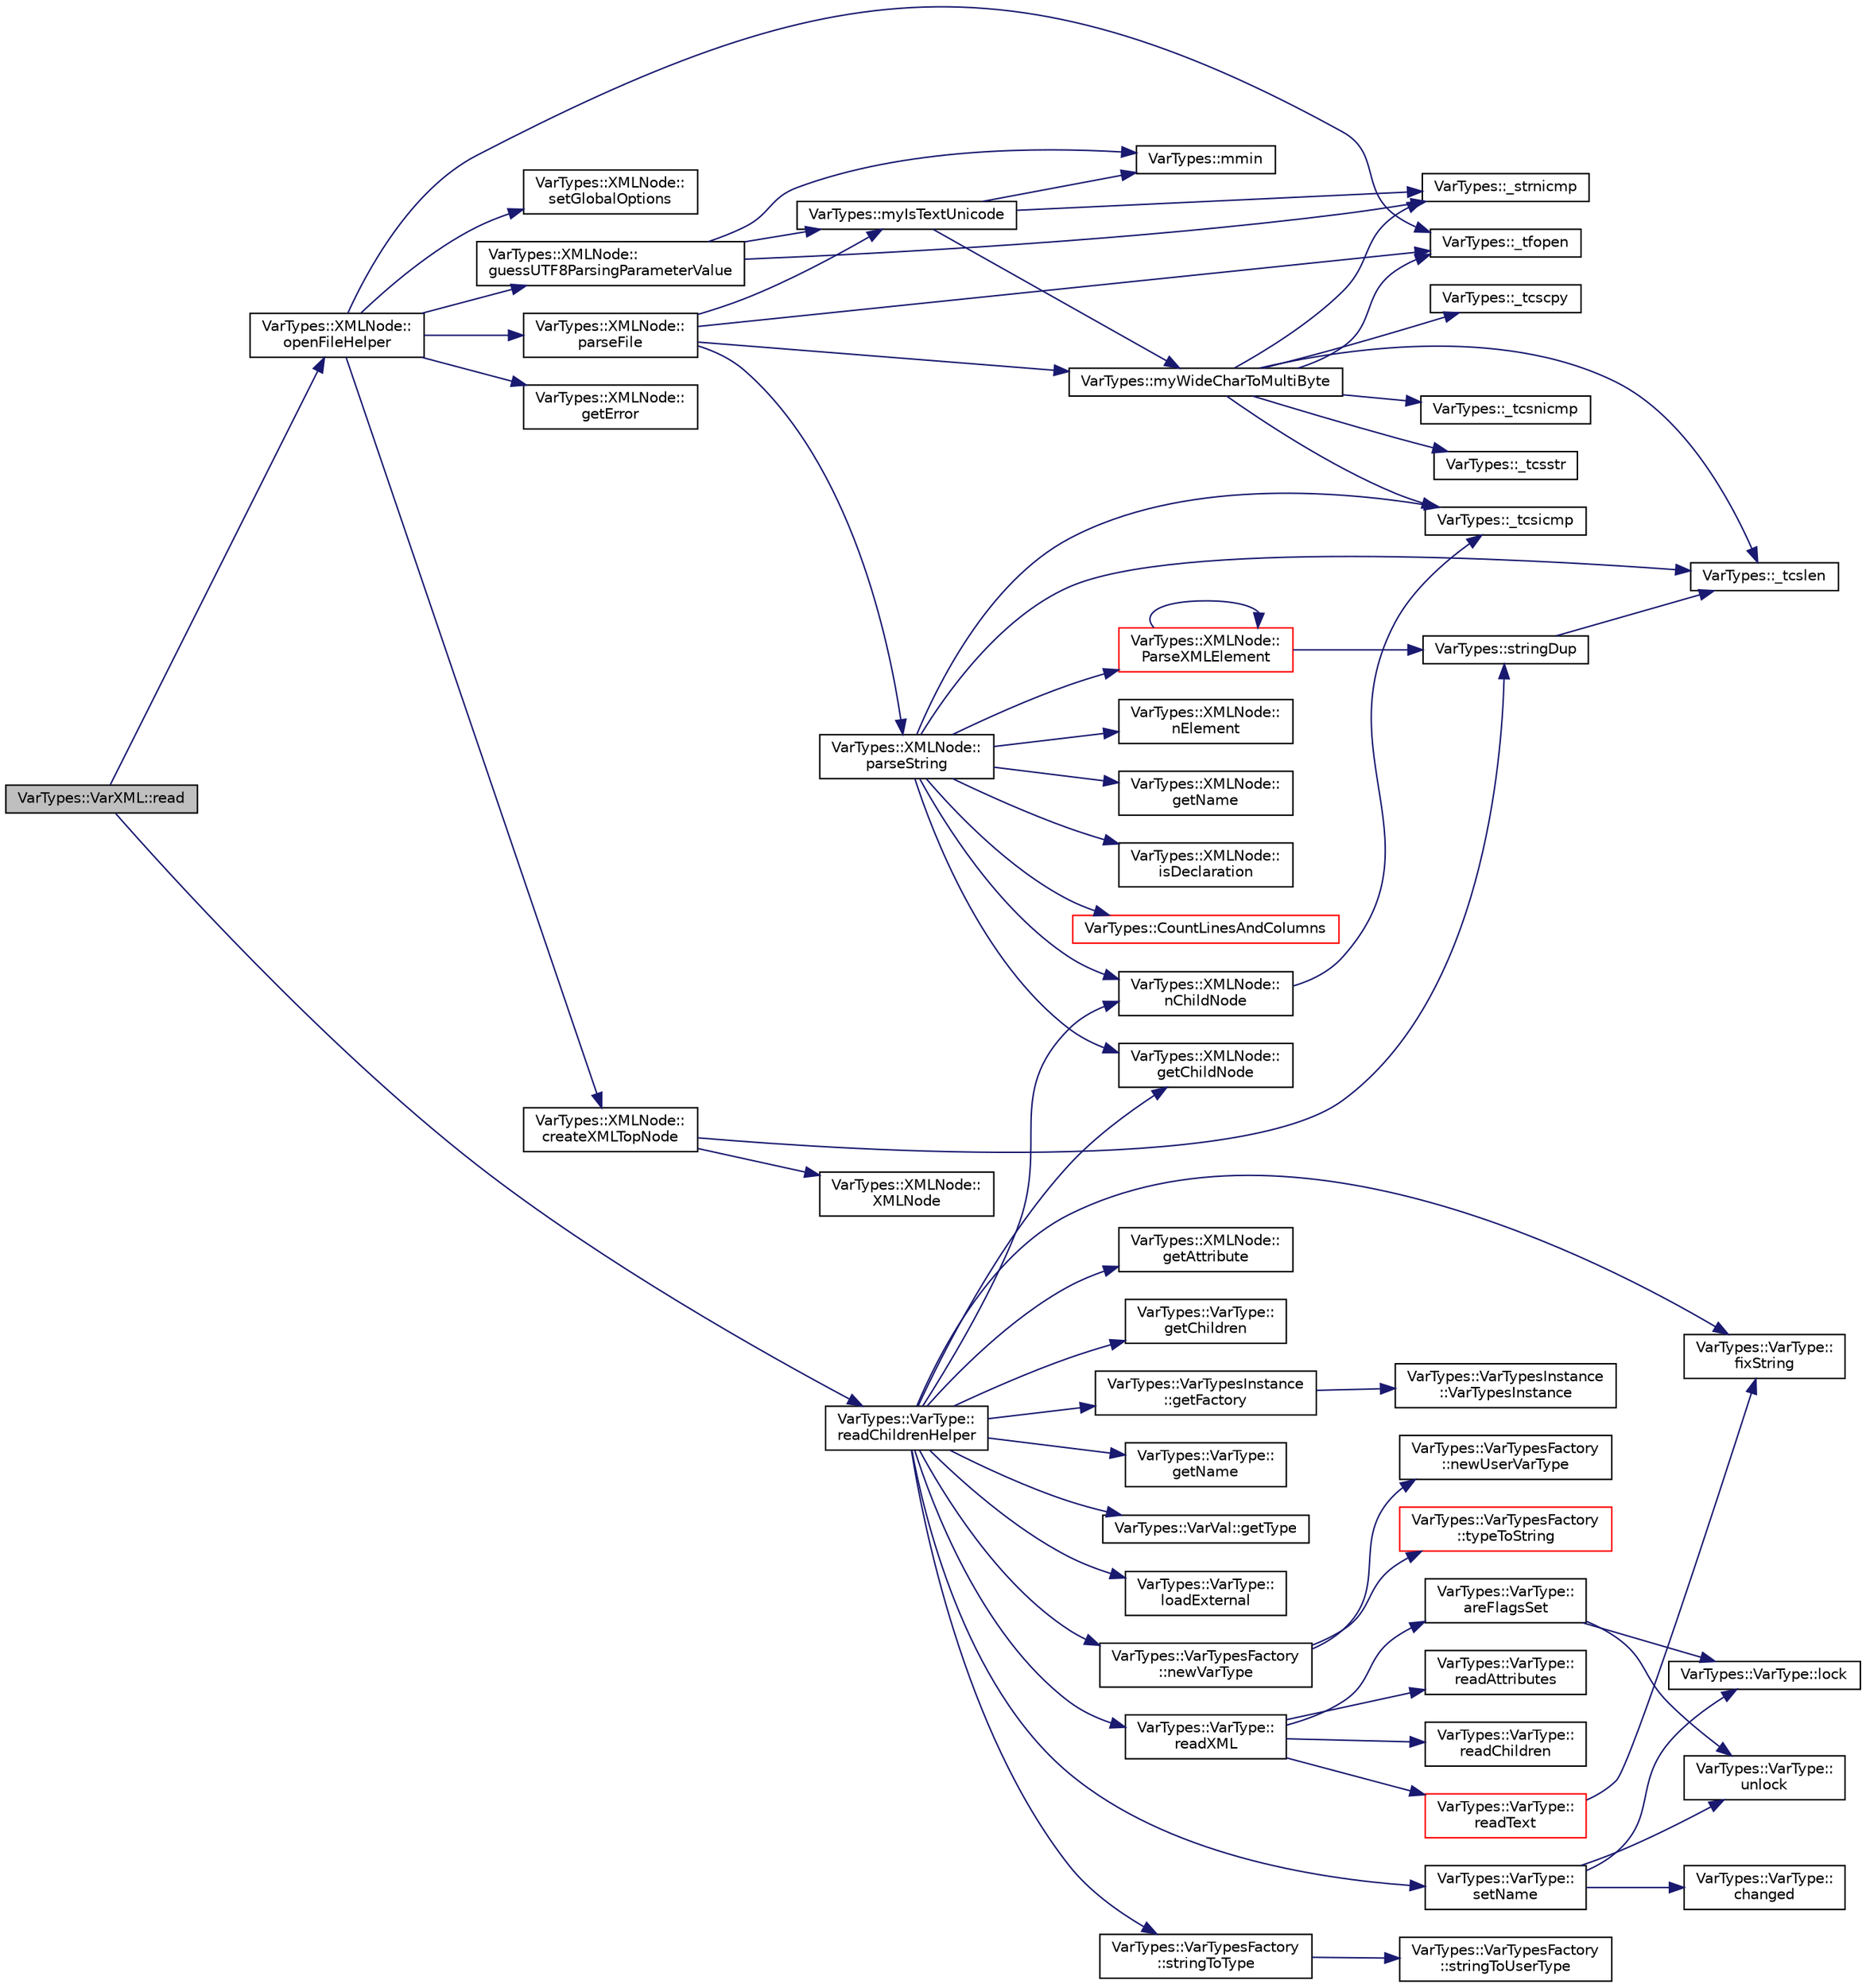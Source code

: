 digraph "VarTypes::VarXML::read"
{
 // INTERACTIVE_SVG=YES
  edge [fontname="Helvetica",fontsize="10",labelfontname="Helvetica",labelfontsize="10"];
  node [fontname="Helvetica",fontsize="10",shape=record];
  rankdir="LR";
  Node1 [label="VarTypes::VarXML::read",height=0.2,width=0.4,color="black", fillcolor="grey75", style="filled", fontcolor="black"];
  Node1 -> Node2 [color="midnightblue",fontsize="10",style="solid",fontname="Helvetica"];
  Node2 [label="VarTypes::XMLNode::\lopenFileHelper",height=0.2,width=0.4,color="black", fillcolor="white", style="filled",URL="$dd/df5/struct_var_types_1_1_x_m_l_node.html#a094bff6322584b5cbec7c0cffab2204e"];
  Node2 -> Node3 [color="midnightblue",fontsize="10",style="solid",fontname="Helvetica"];
  Node3 [label="VarTypes::_tfopen",height=0.2,width=0.4,color="black", fillcolor="white", style="filled",URL="$d1/dde/namespace_var_types.html#a082ff12816b37e226e83fad7152c8a79"];
  Node2 -> Node4 [color="midnightblue",fontsize="10",style="solid",fontname="Helvetica"];
  Node4 [label="VarTypes::XMLNode::\lsetGlobalOptions",height=0.2,width=0.4,color="black", fillcolor="white", style="filled",URL="$dd/df5/struct_var_types_1_1_x_m_l_node.html#ae905804b7b4480e3a6da5b5f17fceeb3"];
  Node2 -> Node5 [color="midnightblue",fontsize="10",style="solid",fontname="Helvetica"];
  Node5 [label="VarTypes::XMLNode::\lguessUTF8ParsingParameterValue",height=0.2,width=0.4,color="black", fillcolor="white", style="filled",URL="$dd/df5/struct_var_types_1_1_x_m_l_node.html#ae6492c7313390ccae9582962fddda9f4"];
  Node5 -> Node6 [color="midnightblue",fontsize="10",style="solid",fontname="Helvetica"];
  Node6 [label="VarTypes::myIsTextUnicode",height=0.2,width=0.4,color="black", fillcolor="white", style="filled",URL="$d1/dde/namespace_var_types.html#a96ef7a052862123ba3a3ffe21f4aacfa"];
  Node6 -> Node7 [color="midnightblue",fontsize="10",style="solid",fontname="Helvetica"];
  Node7 [label="VarTypes::_strnicmp",height=0.2,width=0.4,color="black", fillcolor="white", style="filled",URL="$d1/dde/namespace_var_types.html#af52f055a46a1fa71cb78a3a0077dd687"];
  Node6 -> Node8 [color="midnightblue",fontsize="10",style="solid",fontname="Helvetica"];
  Node8 [label="VarTypes::mmin",height=0.2,width=0.4,color="black", fillcolor="white", style="filled",URL="$d1/dde/namespace_var_types.html#a79336a796427f5695c30245788a8b484"];
  Node6 -> Node9 [color="midnightblue",fontsize="10",style="solid",fontname="Helvetica"];
  Node9 [label="VarTypes::myWideCharToMultiByte",height=0.2,width=0.4,color="black", fillcolor="white", style="filled",URL="$d1/dde/namespace_var_types.html#a6787715045c42131396c03f2c811dc59"];
  Node9 -> Node7 [color="midnightblue",fontsize="10",style="solid",fontname="Helvetica"];
  Node9 -> Node10 [color="midnightblue",fontsize="10",style="solid",fontname="Helvetica"];
  Node10 [label="VarTypes::_tcscpy",height=0.2,width=0.4,color="black", fillcolor="white", style="filled",URL="$d1/dde/namespace_var_types.html#a6fff4e7b88089652d2d8ade07bbe0df7"];
  Node9 -> Node11 [color="midnightblue",fontsize="10",style="solid",fontname="Helvetica"];
  Node11 [label="VarTypes::_tcsicmp",height=0.2,width=0.4,color="black", fillcolor="white", style="filled",URL="$d1/dde/namespace_var_types.html#af64b449517cf3d9ef1b19a7323bfd99c"];
  Node9 -> Node12 [color="midnightblue",fontsize="10",style="solid",fontname="Helvetica"];
  Node12 [label="VarTypes::_tcslen",height=0.2,width=0.4,color="black", fillcolor="white", style="filled",URL="$d1/dde/namespace_var_types.html#a33f094a769ad68c264640d65736e12df"];
  Node9 -> Node13 [color="midnightblue",fontsize="10",style="solid",fontname="Helvetica"];
  Node13 [label="VarTypes::_tcsnicmp",height=0.2,width=0.4,color="black", fillcolor="white", style="filled",URL="$d1/dde/namespace_var_types.html#a2174205992bd64227e480b567e5a9065"];
  Node9 -> Node14 [color="midnightblue",fontsize="10",style="solid",fontname="Helvetica"];
  Node14 [label="VarTypes::_tcsstr",height=0.2,width=0.4,color="black", fillcolor="white", style="filled",URL="$d1/dde/namespace_var_types.html#a9caa6f2a97f5c5e328d6d5346e42f1bf"];
  Node9 -> Node3 [color="midnightblue",fontsize="10",style="solid",fontname="Helvetica"];
  Node5 -> Node8 [color="midnightblue",fontsize="10",style="solid",fontname="Helvetica"];
  Node5 -> Node7 [color="midnightblue",fontsize="10",style="solid",fontname="Helvetica"];
  Node2 -> Node15 [color="midnightblue",fontsize="10",style="solid",fontname="Helvetica"];
  Node15 [label="VarTypes::XMLNode::\lparseFile",height=0.2,width=0.4,color="black", fillcolor="white", style="filled",URL="$dd/df5/struct_var_types_1_1_x_m_l_node.html#a55f5fb016d367b3b883f30d8aaa98c3e"];
  Node15 -> Node3 [color="midnightblue",fontsize="10",style="solid",fontname="Helvetica"];
  Node15 -> Node6 [color="midnightblue",fontsize="10",style="solid",fontname="Helvetica"];
  Node15 -> Node9 [color="midnightblue",fontsize="10",style="solid",fontname="Helvetica"];
  Node15 -> Node16 [color="midnightblue",fontsize="10",style="solid",fontname="Helvetica"];
  Node16 [label="VarTypes::XMLNode::\lparseString",height=0.2,width=0.4,color="black", fillcolor="white", style="filled",URL="$dd/df5/struct_var_types_1_1_x_m_l_node.html#a112ce71bcafb4e03a4a6d8f909f3a3de"];
  Node16 -> Node17 [color="midnightblue",fontsize="10",style="solid",fontname="Helvetica"];
  Node17 [label="VarTypes::XMLNode::\lParseXMLElement",height=0.2,width=0.4,color="red", fillcolor="white", style="filled",URL="$dd/df5/struct_var_types_1_1_x_m_l_node.html#abf5cf181da87518047ad51d7c0e45d1f"];
  Node17 -> Node18 [color="midnightblue",fontsize="10",style="solid",fontname="Helvetica"];
  Node18 [label="VarTypes::stringDup",height=0.2,width=0.4,color="black", fillcolor="white", style="filled",URL="$d1/dde/namespace_var_types.html#af79aab010747d6340009c2e1d6deb9a8"];
  Node18 -> Node12 [color="midnightblue",fontsize="10",style="solid",fontname="Helvetica"];
  Node17 -> Node17 [color="midnightblue",fontsize="10",style="solid",fontname="Helvetica"];
  Node16 -> Node19 [color="midnightblue",fontsize="10",style="solid",fontname="Helvetica"];
  Node19 [label="VarTypes::XMLNode::\lnChildNode",height=0.2,width=0.4,color="black", fillcolor="white", style="filled",URL="$dd/df5/struct_var_types_1_1_x_m_l_node.html#a5301934f1677447edf0cb3a583bc7d9f"];
  Node19 -> Node11 [color="midnightblue",fontsize="10",style="solid",fontname="Helvetica"];
  Node16 -> Node20 [color="midnightblue",fontsize="10",style="solid",fontname="Helvetica"];
  Node20 [label="VarTypes::XMLNode::\lnElement",height=0.2,width=0.4,color="black", fillcolor="white", style="filled",URL="$dd/df5/struct_var_types_1_1_x_m_l_node.html#a6d2cd6efa5a4e526b2d94ec9d05436d0"];
  Node16 -> Node21 [color="midnightblue",fontsize="10",style="solid",fontname="Helvetica"];
  Node21 [label="VarTypes::XMLNode::\lgetChildNode",height=0.2,width=0.4,color="black", fillcolor="white", style="filled",URL="$dd/df5/struct_var_types_1_1_x_m_l_node.html#ae1d6588d6d9fc76983ddaac9c1ee0a96"];
  Node16 -> Node22 [color="midnightblue",fontsize="10",style="solid",fontname="Helvetica"];
  Node22 [label="VarTypes::XMLNode::\lgetName",height=0.2,width=0.4,color="black", fillcolor="white", style="filled",URL="$dd/df5/struct_var_types_1_1_x_m_l_node.html#ad3357b197b0963a3161ea6bde15a6ded"];
  Node16 -> Node12 [color="midnightblue",fontsize="10",style="solid",fontname="Helvetica"];
  Node16 -> Node11 [color="midnightblue",fontsize="10",style="solid",fontname="Helvetica"];
  Node16 -> Node23 [color="midnightblue",fontsize="10",style="solid",fontname="Helvetica"];
  Node23 [label="VarTypes::XMLNode::\lisDeclaration",height=0.2,width=0.4,color="black", fillcolor="white", style="filled",URL="$dd/df5/struct_var_types_1_1_x_m_l_node.html#a895ffd48712b7d8465694f10be64de8d"];
  Node16 -> Node24 [color="midnightblue",fontsize="10",style="solid",fontname="Helvetica"];
  Node24 [label="VarTypes::CountLinesAndColumns",height=0.2,width=0.4,color="red", fillcolor="white", style="filled",URL="$d1/dde/namespace_var_types.html#ad0930604b7d7a59019ea541cfacdf16c"];
  Node2 -> Node25 [color="midnightblue",fontsize="10",style="solid",fontname="Helvetica"];
  Node25 [label="VarTypes::XMLNode::\lgetError",height=0.2,width=0.4,color="black", fillcolor="white", style="filled",URL="$dd/df5/struct_var_types_1_1_x_m_l_node.html#a063b943862ccb50ae45c34151aa2e5d2"];
  Node2 -> Node26 [color="midnightblue",fontsize="10",style="solid",fontname="Helvetica"];
  Node26 [label="VarTypes::XMLNode::\lcreateXMLTopNode",height=0.2,width=0.4,color="black", fillcolor="white", style="filled",URL="$dd/df5/struct_var_types_1_1_x_m_l_node.html#aa3f916a960f624c4515a32fc9589bdf6"];
  Node26 -> Node27 [color="midnightblue",fontsize="10",style="solid",fontname="Helvetica"];
  Node27 [label="VarTypes::XMLNode::\lXMLNode",height=0.2,width=0.4,color="black", fillcolor="white", style="filled",URL="$dd/df5/struct_var_types_1_1_x_m_l_node.html#ae6834d244daa840b54ed19dff36fbaab"];
  Node26 -> Node18 [color="midnightblue",fontsize="10",style="solid",fontname="Helvetica"];
  Node1 -> Node28 [color="midnightblue",fontsize="10",style="solid",fontname="Helvetica"];
  Node28 [label="VarTypes::VarType::\lreadChildrenHelper",height=0.2,width=0.4,color="black", fillcolor="white", style="filled",URL="$d4/d59/class_var_types_1_1_var_type.html#abc6e10025322f3fc5e0e0802c5a5f8d2",tooltip="A helper function to read a list of children from XML and convert it to a vector of VarType nodes..."];
  Node28 -> Node29 [color="midnightblue",fontsize="10",style="solid",fontname="Helvetica"];
  Node29 [label="VarTypes::VarType::\lfixString",height=0.2,width=0.4,color="black", fillcolor="white", style="filled",URL="$d4/d59/class_var_types_1_1_var_type.html#ab91a8fb9e1913ba95bd0ae78690e9014"];
  Node28 -> Node30 [color="midnightblue",fontsize="10",style="solid",fontname="Helvetica"];
  Node30 [label="VarTypes::XMLNode::\lgetAttribute",height=0.2,width=0.4,color="black", fillcolor="white", style="filled",URL="$dd/df5/struct_var_types_1_1_x_m_l_node.html#a63a980fcd642b60f109128d9a2d92b40"];
  Node28 -> Node21 [color="midnightblue",fontsize="10",style="solid",fontname="Helvetica"];
  Node28 -> Node31 [color="midnightblue",fontsize="10",style="solid",fontname="Helvetica"];
  Node31 [label="VarTypes::VarType::\lgetChildren",height=0.2,width=0.4,color="black", fillcolor="white", style="filled",URL="$d4/d59/class_var_types_1_1_var_type.html#a0ffcbb6662d2e9f1590b3f0387a458e2"];
  Node28 -> Node32 [color="midnightblue",fontsize="10",style="solid",fontname="Helvetica"];
  Node32 [label="VarTypes::VarTypesInstance\l::getFactory",height=0.2,width=0.4,color="black", fillcolor="white", style="filled",URL="$d0/d6d/class_var_types_1_1_var_types_instance.html#a408eb4228a2ef962ccaa16cf2c3fd012"];
  Node32 -> Node33 [color="midnightblue",fontsize="10",style="solid",fontname="Helvetica"];
  Node33 [label="VarTypes::VarTypesInstance\l::VarTypesInstance",height=0.2,width=0.4,color="black", fillcolor="white", style="filled",URL="$d0/d6d/class_var_types_1_1_var_types_instance.html#a98f863268ab29c225894a1d6e2fe86e8"];
  Node28 -> Node34 [color="midnightblue",fontsize="10",style="solid",fontname="Helvetica"];
  Node34 [label="VarTypes::VarType::\lgetName",height=0.2,width=0.4,color="black", fillcolor="white", style="filled",URL="$d4/d59/class_var_types_1_1_var_type.html#a1b2c2afe68e503417551b47a643fb5c2",tooltip="Get the string label of this node. "];
  Node28 -> Node35 [color="midnightblue",fontsize="10",style="solid",fontname="Helvetica"];
  Node35 [label="VarTypes::VarVal::getType",height=0.2,width=0.4,color="black", fillcolor="white", style="filled",URL="$d6/de8/class_var_types_1_1_var_val.html#a055099df08f318d6b870271687972c01",tooltip="Get the type of this VarType node. "];
  Node28 -> Node36 [color="midnightblue",fontsize="10",style="solid",fontname="Helvetica"];
  Node36 [label="VarTypes::VarType::\lloadExternal",height=0.2,width=0.4,color="black", fillcolor="white", style="filled",URL="$d4/d59/class_var_types_1_1_var_type.html#ac82ec43827e13b857182f03e620588de"];
  Node28 -> Node19 [color="midnightblue",fontsize="10",style="solid",fontname="Helvetica"];
  Node28 -> Node37 [color="midnightblue",fontsize="10",style="solid",fontname="Helvetica"];
  Node37 [label="VarTypes::VarTypesFactory\l::newVarType",height=0.2,width=0.4,color="black", fillcolor="white", style="filled",URL="$db/dd8/class_var_types_1_1_var_types_factory.html#a6af386fdd6d1c49af75ba17470c986f3"];
  Node37 -> Node38 [color="midnightblue",fontsize="10",style="solid",fontname="Helvetica"];
  Node38 [label="VarTypes::VarTypesFactory\l::newUserVarType",height=0.2,width=0.4,color="black", fillcolor="white", style="filled",URL="$db/dd8/class_var_types_1_1_var_types_factory.html#ab8f397d201370a4068cb73ca5fb8b1a2"];
  Node37 -> Node39 [color="midnightblue",fontsize="10",style="solid",fontname="Helvetica"];
  Node39 [label="VarTypes::VarTypesFactory\l::typeToString",height=0.2,width=0.4,color="red", fillcolor="white", style="filled",URL="$db/dd8/class_var_types_1_1_var_types_factory.html#a86b348b8b216141ce17d80b3278562d9"];
  Node28 -> Node40 [color="midnightblue",fontsize="10",style="solid",fontname="Helvetica"];
  Node40 [label="VarTypes::VarType::\lreadXML",height=0.2,width=0.4,color="black", fillcolor="white", style="filled",URL="$d4/d59/class_var_types_1_1_var_type.html#a6919a7473e271fb3f58eeda24f430a56",tooltip="Let this VarType node load the contents of an XMLNode. "];
  Node40 -> Node41 [color="midnightblue",fontsize="10",style="solid",fontname="Helvetica"];
  Node41 [label="VarTypes::VarType::\lareFlagsSet",height=0.2,width=0.4,color="black", fillcolor="white", style="filled",URL="$d4/d59/class_var_types_1_1_var_type.html#a3dfdff2c70a8fbe73db4fbdd756059b3"];
  Node41 -> Node42 [color="midnightblue",fontsize="10",style="solid",fontname="Helvetica"];
  Node42 [label="VarTypes::VarType::lock",height=0.2,width=0.4,color="black", fillcolor="white", style="filled",URL="$d4/d59/class_var_types_1_1_var_type.html#ae3cc30264a849e50988b92ed305d80d2"];
  Node41 -> Node43 [color="midnightblue",fontsize="10",style="solid",fontname="Helvetica"];
  Node43 [label="VarTypes::VarType::\lunlock",height=0.2,width=0.4,color="black", fillcolor="white", style="filled",URL="$d4/d59/class_var_types_1_1_var_type.html#aa879148410da333f6b9bf5c5e58fbad8"];
  Node40 -> Node44 [color="midnightblue",fontsize="10",style="solid",fontname="Helvetica"];
  Node44 [label="VarTypes::VarType::\lreadAttributes",height=0.2,width=0.4,color="black", fillcolor="white", style="filled",URL="$d4/d59/class_var_types_1_1_var_type.html#a07ebd369e93561cac2e5f3dc8264f38c"];
  Node40 -> Node45 [color="midnightblue",fontsize="10",style="solid",fontname="Helvetica"];
  Node45 [label="VarTypes::VarType::\lreadChildren",height=0.2,width=0.4,color="black", fillcolor="white", style="filled",URL="$d4/d59/class_var_types_1_1_var_type.html#a372c5b544286d0774ea0182ee14eb8eb"];
  Node40 -> Node46 [color="midnightblue",fontsize="10",style="solid",fontname="Helvetica"];
  Node46 [label="VarTypes::VarType::\lreadText",height=0.2,width=0.4,color="red", fillcolor="white", style="filled",URL="$d4/d59/class_var_types_1_1_var_type.html#ae21cfa610f60de9db3185f1843a007c1"];
  Node46 -> Node29 [color="midnightblue",fontsize="10",style="solid",fontname="Helvetica"];
  Node28 -> Node47 [color="midnightblue",fontsize="10",style="solid",fontname="Helvetica"];
  Node47 [label="VarTypes::VarType::\lsetName",height=0.2,width=0.4,color="black", fillcolor="white", style="filled",URL="$d4/d59/class_var_types_1_1_var_type.html#a323df27bbbe7d4dfa771d4af772c3b48",tooltip="Set the string label of this node. "];
  Node47 -> Node48 [color="midnightblue",fontsize="10",style="solid",fontname="Helvetica"];
  Node48 [label="VarTypes::VarType::\lchanged",height=0.2,width=0.4,color="black", fillcolor="white", style="filled",URL="$d4/d59/class_var_types_1_1_var_type.html#a25814e23ce918002421797d6a1d1fba3"];
  Node47 -> Node42 [color="midnightblue",fontsize="10",style="solid",fontname="Helvetica"];
  Node47 -> Node43 [color="midnightblue",fontsize="10",style="solid",fontname="Helvetica"];
  Node28 -> Node49 [color="midnightblue",fontsize="10",style="solid",fontname="Helvetica"];
  Node49 [label="VarTypes::VarTypesFactory\l::stringToType",height=0.2,width=0.4,color="black", fillcolor="white", style="filled",URL="$db/dd8/class_var_types_1_1_var_types_factory.html#acbd472b924de91fcd46f151db1e9bd49"];
  Node49 -> Node50 [color="midnightblue",fontsize="10",style="solid",fontname="Helvetica"];
  Node50 [label="VarTypes::VarTypesFactory\l::stringToUserType",height=0.2,width=0.4,color="black", fillcolor="white", style="filled",URL="$db/dd8/class_var_types_1_1_var_types_factory.html#a8570680eb58cee16022234c06129a6e8"];
}
